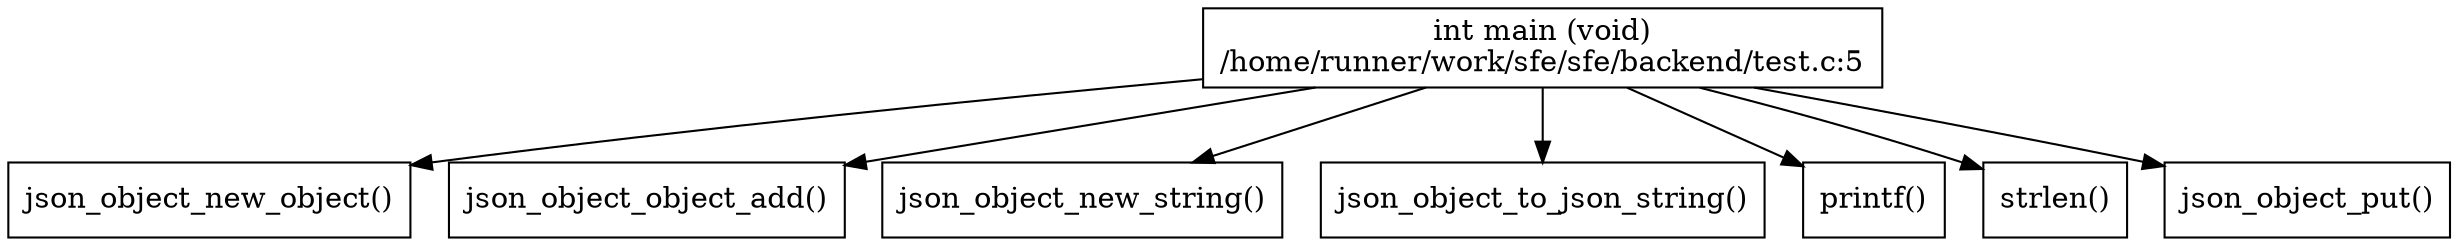 digraph cflow {
    node [shape="box"]
    main [label="int main (void)
/home/runner/work/sfe/sfe/backend/test.c:5"]
    main -> json_object_new_object
    main -> json_object_object_add
    main -> json_object_new_string
    main -> json_object_to_json_string
    main -> printf
    main -> strlen
    main -> json_object_put
    json_object_new_object [label="json_object_new_object()"]
    json_object_object_add [label="json_object_object_add()"]
    json_object_new_string [label="json_object_new_string()"]
    json_object_to_json_string [label="json_object_to_json_string()"]
    printf [label="printf()"]
    strlen [label="strlen()"]
    json_object_put [label="json_object_put()"]
}

